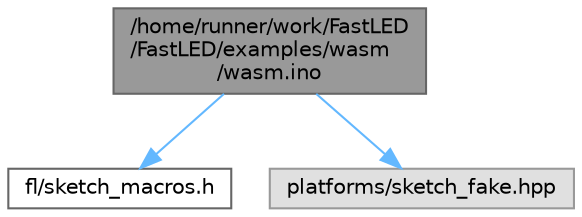 digraph "/home/runner/work/FastLED/FastLED/examples/wasm/wasm.ino"
{
 // INTERACTIVE_SVG=YES
 // LATEX_PDF_SIZE
  bgcolor="transparent";
  edge [fontname=Helvetica,fontsize=10,labelfontname=Helvetica,labelfontsize=10];
  node [fontname=Helvetica,fontsize=10,shape=box,height=0.2,width=0.4];
  Node1 [id="Node000001",label="/home/runner/work/FastLED\l/FastLED/examples/wasm\l/wasm.ino",height=0.2,width=0.4,color="gray40", fillcolor="grey60", style="filled", fontcolor="black",tooltip="Demonstrates an advanced ino file with multiple effects and UI elements."];
  Node1 -> Node2 [id="edge1_Node000001_Node000002",color="steelblue1",style="solid",tooltip=" "];
  Node2 [id="Node000002",label="fl/sketch_macros.h",height=0.2,width=0.4,color="grey40", fillcolor="white", style="filled",URL="$d1/dbc/sketch__macros_8h.html",tooltip=" "];
  Node1 -> Node3 [id="edge2_Node000001_Node000003",color="steelblue1",style="solid",tooltip=" "];
  Node3 [id="Node000003",label="platforms/sketch_fake.hpp",height=0.2,width=0.4,color="grey60", fillcolor="#E0E0E0", style="filled",tooltip=" "];
}
